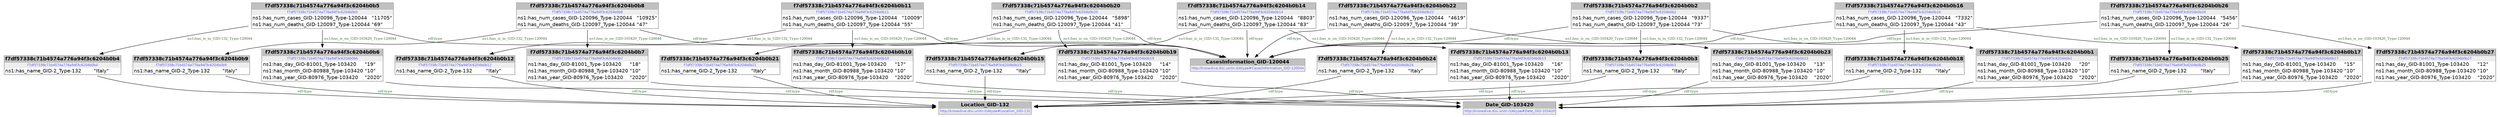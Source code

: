 digraph { 
 node [ fontname="DejaVu Sans" ] ; 
	node0 -> node1 [ color=BLACK, label=< <font point-size='10' color='#336633'>ns1:has_is_on_GID-103420_Type-120044</font> > ] ;
	node2 -> node3 [ color=BLACK, label=< <font point-size='10' color='#336633'>rdf:type</font> > ] ;
	node6 -> node7 [ color=BLACK, label=< <font point-size='10' color='#336633'>ns1:has_is_in_GID-132_Type-120044</font> > ] ;
	node8 -> node3 [ color=BLACK, label=< <font point-size='10' color='#336633'>rdf:type</font> > ] ;
	node11 -> node12 [ color=BLACK, label=< <font point-size='10' color='#336633'>ns1:has_is_in_GID-132_Type-120044</font> > ] ;
	node9 -> node3 [ color=BLACK, label=< <font point-size='10' color='#336633'>rdf:type</font> > ] ;
	node14 -> node15 [ color=BLACK, label=< <font point-size='10' color='#336633'>ns1:has_is_in_GID-132_Type-120044</font> > ] ;
	node14 -> node18 [ color=BLACK, label=< <font point-size='10' color='#336633'>rdf:type</font> > ] ;
	node20 -> node18 [ color=BLACK, label=< <font point-size='10' color='#336633'>rdf:type</font> > ] ;
	node23 -> node2 [ color=BLACK, label=< <font point-size='10' color='#336633'>ns1:has_is_in_GID-132_Type-120044</font> > ] ;
	node24 -> node25 [ color=BLACK, label=< <font point-size='10' color='#336633'>rdf:type</font> > ] ;
	node26 -> node3 [ color=BLACK, label=< <font point-size='10' color='#336633'>rdf:type</font> > ] ;
	node16 -> node5 [ color=BLACK, label=< <font point-size='10' color='#336633'>ns1:has_is_on_GID-103420_Type-120044</font> > ] ;
	node0 -> node18 [ color=BLACK, label=< <font point-size='10' color='#336633'>rdf:type</font> > ] ;
	node7 -> node3 [ color=BLACK, label=< <font point-size='10' color='#336633'>rdf:type</font> > ] ;
	node16 -> node9 [ color=BLACK, label=< <font point-size='10' color='#336633'>ns1:has_is_in_GID-132_Type-120044</font> > ] ;
	node27 -> node25 [ color=BLACK, label=< <font point-size='10' color='#336633'>rdf:type</font> > ] ;
	node14 -> node19 [ color=BLACK, label=< <font point-size='10' color='#336633'>ns1:has_is_on_GID-103420_Type-120044</font> > ] ;
	node13 -> node3 [ color=BLACK, label=< <font point-size='10' color='#336633'>rdf:type</font> > ] ;
	node1 -> node25 [ color=BLACK, label=< <font point-size='10' color='#336633'>rdf:type</font> > ] ;
	node11 -> node18 [ color=BLACK, label=< <font point-size='10' color='#336633'>rdf:type</font> > ] ;
	node22 -> node25 [ color=BLACK, label=< <font point-size='10' color='#336633'>rdf:type</font> > ] ;
	node20 -> node8 [ color=BLACK, label=< <font point-size='10' color='#336633'>ns1:has_is_in_GID-132_Type-120044</font> > ] ;
	node6 -> node21 [ color=BLACK, label=< <font point-size='10' color='#336633'>ns1:has_is_on_GID-103420_Type-120044</font> > ] ;
	node17 -> node18 [ color=BLACK, label=< <font point-size='10' color='#336633'>rdf:type</font> > ] ;
	node11 -> node27 [ color=BLACK, label=< <font point-size='10' color='#336633'>ns1:has_is_on_GID-103420_Type-120044</font> > ] ;
	node6 -> node18 [ color=BLACK, label=< <font point-size='10' color='#336633'>rdf:type</font> > ] ;
	node19 -> node25 [ color=BLACK, label=< <font point-size='10' color='#336633'>rdf:type</font> > ] ;
	node29 -> node18 [ color=BLACK, label=< <font point-size='10' color='#336633'>rdf:type</font> > ] ;
	node28 -> node25 [ color=BLACK, label=< <font point-size='10' color='#336633'>rdf:type</font> > ] ;
	node21 -> node25 [ color=BLACK, label=< <font point-size='10' color='#336633'>rdf:type</font> > ] ;
	node23 -> node18 [ color=BLACK, label=< <font point-size='10' color='#336633'>rdf:type</font> > ] ;
	node10 -> node3 [ color=BLACK, label=< <font point-size='10' color='#336633'>rdf:type</font> > ] ;
	node29 -> node26 [ color=BLACK, label=< <font point-size='10' color='#336633'>ns1:has_is_in_GID-132_Type-120044</font> > ] ;
	node20 -> node24 [ color=BLACK, label=< <font point-size='10' color='#336633'>ns1:has_is_on_GID-103420_Type-120044</font> > ] ;
	node23 -> node22 [ color=BLACK, label=< <font point-size='10' color='#336633'>ns1:has_is_on_GID-103420_Type-120044</font> > ] ;
	node4 -> node25 [ color=BLACK, label=< <font point-size='10' color='#336633'>rdf:type</font> > ] ;
	node12 -> node3 [ color=BLACK, label=< <font point-size='10' color='#336633'>rdf:type</font> > ] ;
	node29 -> node28 [ color=BLACK, label=< <font point-size='10' color='#336633'>ns1:has_is_on_GID-103420_Type-120044</font> > ] ;
	node17 -> node13 [ color=BLACK, label=< <font point-size='10' color='#336633'>ns1:has_is_in_GID-132_Type-120044</font> > ] ;
	node17 -> node4 [ color=BLACK, label=< <font point-size='10' color='#336633'>ns1:has_is_on_GID-103420_Type-120044</font> > ] ;
	node15 -> node3 [ color=BLACK, label=< <font point-size='10' color='#336633'>rdf:type</font> > ] ;
	node5 -> node25 [ color=BLACK, label=< <font point-size='10' color='#336633'>rdf:type</font> > ] ;
	node16 -> node18 [ color=BLACK, label=< <font point-size='10' color='#336633'>rdf:type</font> > ] ;
	node0 -> node10 [ color=BLACK, label=< <font point-size='10' color='#336633'>ns1:has_is_in_GID-132_Type-120044</font> > ] ;
# f7df57338c71b4574a776a94f3c6204b0b11 node0
node0 [ shape=none, color=black label=< <table color='#666666' cellborder='0' cellspacing='0' border='1'><tr><td colspan='2' bgcolor='grey'><B>f7df57338c71b4574a776a94f3c6204b0b11</B></td></tr><tr><td href='f7df57338c71b4574a776a94f3c6204b0b11' bgcolor='#eeeeee' colspan='2'><font point-size='10' color='#6666ff'>f7df57338c71b4574a776a94f3c6204b0b11</font></td></tr><tr><td align='left'>ns1:has_num_cases_GID-120096_Type-120044</td><td align='left'>&quot;10009&quot;</td></tr><tr><td align='left'>ns1:has_num_deaths_GID-120097_Type-120044</td><td align='left'>&quot;55&quot;</td></tr></table> > ] 
# f7df57338c71b4574a776a94f3c6204b0b10 node1
node1 [ shape=none, color=black label=< <table color='#666666' cellborder='0' cellspacing='0' border='1'><tr><td colspan='2' bgcolor='grey'><B>f7df57338c71b4574a776a94f3c6204b0b10</B></td></tr><tr><td href='f7df57338c71b4574a776a94f3c6204b0b10' bgcolor='#eeeeee' colspan='2'><font point-size='10' color='#6666ff'>f7df57338c71b4574a776a94f3c6204b0b10</font></td></tr><tr><td align='left'>ns1:has_day_GID-81001_Type-103420</td><td align='left'>&quot;17&quot;</td></tr><tr><td align='left'>ns1:has_month_GID-80988_Type-103420</td><td align='left'>&quot;10&quot;</td></tr><tr><td align='left'>ns1:has_year_GID-80976_Type-103420</td><td align='left'>&quot;2020&quot;</td></tr></table> > ] 
# f7df57338c71b4574a776a94f3c6204b0b24 node2
node2 [ shape=none, color=black label=< <table color='#666666' cellborder='0' cellspacing='0' border='1'><tr><td colspan='2' bgcolor='grey'><B>f7df57338c71b4574a776a94f3c6204b0b24</B></td></tr><tr><td href='f7df57338c71b4574a776a94f3c6204b0b24' bgcolor='#eeeeee' colspan='2'><font point-size='10' color='#6666ff'>f7df57338c71b4574a776a94f3c6204b0b24</font></td></tr><tr><td align='left'>ns1:has_name_GID-2_Type-132</td><td align='left'>&quot;Italy&quot;</td></tr></table> > ] 
# http://knowdive.disi.unitn.it/etype#Location_GID-132 node3
node3 [ shape=none, color=black label=< <table color='#666666' cellborder='0' cellspacing='0' border='1'><tr><td colspan='2' bgcolor='grey'><B>Location_GID-132</B></td></tr><tr><td href='http://knowdive.disi.unitn.it/etype#Location_GID-132' bgcolor='#eeeeee' colspan='2'><font point-size='10' color='#6666ff'>http://knowdive.disi.unitn.it/etype#Location_GID-132</font></td></tr></table> > ] 
# f7df57338c71b4574a776a94f3c6204b0b27 node4
node4 [ shape=none, color=black label=< <table color='#666666' cellborder='0' cellspacing='0' border='1'><tr><td colspan='2' bgcolor='grey'><B>f7df57338c71b4574a776a94f3c6204b0b27</B></td></tr><tr><td href='f7df57338c71b4574a776a94f3c6204b0b27' bgcolor='#eeeeee' colspan='2'><font point-size='10' color='#6666ff'>f7df57338c71b4574a776a94f3c6204b0b27</font></td></tr><tr><td align='left'>ns1:has_day_GID-81001_Type-103420</td><td align='left'>&quot;12&quot;</td></tr><tr><td align='left'>ns1:has_month_GID-80988_Type-103420</td><td align='left'>&quot;10&quot;</td></tr><tr><td align='left'>ns1:has_year_GID-80976_Type-103420</td><td align='left'>&quot;2020&quot;</td></tr></table> > ] 
# f7df57338c71b4574a776a94f3c6204b0b1 node5
node5 [ shape=none, color=black label=< <table color='#666666' cellborder='0' cellspacing='0' border='1'><tr><td colspan='2' bgcolor='grey'><B>f7df57338c71b4574a776a94f3c6204b0b1</B></td></tr><tr><td href='f7df57338c71b4574a776a94f3c6204b0b1' bgcolor='#eeeeee' colspan='2'><font point-size='10' color='#6666ff'>f7df57338c71b4574a776a94f3c6204b0b1</font></td></tr><tr><td align='left'>ns1:has_day_GID-81001_Type-103420</td><td align='left'>&quot;20&quot;</td></tr><tr><td align='left'>ns1:has_month_GID-80988_Type-103420</td><td align='left'>&quot;10&quot;</td></tr><tr><td align='left'>ns1:has_year_GID-80976_Type-103420</td><td align='left'>&quot;2020&quot;</td></tr></table> > ] 
# f7df57338c71b4574a776a94f3c6204b0b5 node6
node6 [ shape=none, color=black label=< <table color='#666666' cellborder='0' cellspacing='0' border='1'><tr><td colspan='2' bgcolor='grey'><B>f7df57338c71b4574a776a94f3c6204b0b5</B></td></tr><tr><td href='f7df57338c71b4574a776a94f3c6204b0b5' bgcolor='#eeeeee' colspan='2'><font point-size='10' color='#6666ff'>f7df57338c71b4574a776a94f3c6204b0b5</font></td></tr><tr><td align='left'>ns1:has_num_cases_GID-120096_Type-120044</td><td align='left'>&quot;11705&quot;</td></tr><tr><td align='left'>ns1:has_num_deaths_GID-120097_Type-120044</td><td align='left'>&quot;69&quot;</td></tr></table> > ] 
# f7df57338c71b4574a776a94f3c6204b0b4 node7
node7 [ shape=none, color=black label=< <table color='#666666' cellborder='0' cellspacing='0' border='1'><tr><td colspan='2' bgcolor='grey'><B>f7df57338c71b4574a776a94f3c6204b0b4</B></td></tr><tr><td href='f7df57338c71b4574a776a94f3c6204b0b4' bgcolor='#eeeeee' colspan='2'><font point-size='10' color='#6666ff'>f7df57338c71b4574a776a94f3c6204b0b4</font></td></tr><tr><td align='left'>ns1:has_name_GID-2_Type-132</td><td align='left'>&quot;Italy&quot;</td></tr></table> > ] 
# f7df57338c71b4574a776a94f3c6204b0b15 node8
node8 [ shape=none, color=black label=< <table color='#666666' cellborder='0' cellspacing='0' border='1'><tr><td colspan='2' bgcolor='grey'><B>f7df57338c71b4574a776a94f3c6204b0b15</B></td></tr><tr><td href='f7df57338c71b4574a776a94f3c6204b0b15' bgcolor='#eeeeee' colspan='2'><font point-size='10' color='#6666ff'>f7df57338c71b4574a776a94f3c6204b0b15</font></td></tr><tr><td align='left'>ns1:has_name_GID-2_Type-132</td><td align='left'>&quot;Italy&quot;</td></tr></table> > ] 
# f7df57338c71b4574a776a94f3c6204b0b3 node9
node9 [ shape=none, color=black label=< <table color='#666666' cellborder='0' cellspacing='0' border='1'><tr><td colspan='2' bgcolor='grey'><B>f7df57338c71b4574a776a94f3c6204b0b3</B></td></tr><tr><td href='f7df57338c71b4574a776a94f3c6204b0b3' bgcolor='#eeeeee' colspan='2'><font point-size='10' color='#6666ff'>f7df57338c71b4574a776a94f3c6204b0b3</font></td></tr><tr><td align='left'>ns1:has_name_GID-2_Type-132</td><td align='left'>&quot;Italy&quot;</td></tr></table> > ] 
# f7df57338c71b4574a776a94f3c6204b0b12 node10
node10 [ shape=none, color=black label=< <table color='#666666' cellborder='0' cellspacing='0' border='1'><tr><td colspan='2' bgcolor='grey'><B>f7df57338c71b4574a776a94f3c6204b0b12</B></td></tr><tr><td href='f7df57338c71b4574a776a94f3c6204b0b12' bgcolor='#eeeeee' colspan='2'><font point-size='10' color='#6666ff'>f7df57338c71b4574a776a94f3c6204b0b12</font></td></tr><tr><td align='left'>ns1:has_name_GID-2_Type-132</td><td align='left'>&quot;Italy&quot;</td></tr></table> > ] 
# f7df57338c71b4574a776a94f3c6204b0b16 node11
node11 [ shape=none, color=black label=< <table color='#666666' cellborder='0' cellspacing='0' border='1'><tr><td colspan='2' bgcolor='grey'><B>f7df57338c71b4574a776a94f3c6204b0b16</B></td></tr><tr><td href='f7df57338c71b4574a776a94f3c6204b0b16' bgcolor='#eeeeee' colspan='2'><font point-size='10' color='#6666ff'>f7df57338c71b4574a776a94f3c6204b0b16</font></td></tr><tr><td align='left'>ns1:has_num_cases_GID-120096_Type-120044</td><td align='left'>&quot;7332&quot;</td></tr><tr><td align='left'>ns1:has_num_deaths_GID-120097_Type-120044</td><td align='left'>&quot;43&quot;</td></tr></table> > ] 
# f7df57338c71b4574a776a94f3c6204b0b18 node12
node12 [ shape=none, color=black label=< <table color='#666666' cellborder='0' cellspacing='0' border='1'><tr><td colspan='2' bgcolor='grey'><B>f7df57338c71b4574a776a94f3c6204b0b18</B></td></tr><tr><td href='f7df57338c71b4574a776a94f3c6204b0b18' bgcolor='#eeeeee' colspan='2'><font point-size='10' color='#6666ff'>f7df57338c71b4574a776a94f3c6204b0b18</font></td></tr><tr><td align='left'>ns1:has_name_GID-2_Type-132</td><td align='left'>&quot;Italy&quot;</td></tr></table> > ] 
# f7df57338c71b4574a776a94f3c6204b0b25 node13
node13 [ shape=none, color=black label=< <table color='#666666' cellborder='0' cellspacing='0' border='1'><tr><td colspan='2' bgcolor='grey'><B>f7df57338c71b4574a776a94f3c6204b0b25</B></td></tr><tr><td href='f7df57338c71b4574a776a94f3c6204b0b25' bgcolor='#eeeeee' colspan='2'><font point-size='10' color='#6666ff'>f7df57338c71b4574a776a94f3c6204b0b25</font></td></tr><tr><td align='left'>ns1:has_name_GID-2_Type-132</td><td align='left'>&quot;Italy&quot;</td></tr></table> > ] 
# f7df57338c71b4574a776a94f3c6204b0b20 node14
node14 [ shape=none, color=black label=< <table color='#666666' cellborder='0' cellspacing='0' border='1'><tr><td colspan='2' bgcolor='grey'><B>f7df57338c71b4574a776a94f3c6204b0b20</B></td></tr><tr><td href='f7df57338c71b4574a776a94f3c6204b0b20' bgcolor='#eeeeee' colspan='2'><font point-size='10' color='#6666ff'>f7df57338c71b4574a776a94f3c6204b0b20</font></td></tr><tr><td align='left'>ns1:has_num_cases_GID-120096_Type-120044</td><td align='left'>&quot;5898&quot;</td></tr><tr><td align='left'>ns1:has_num_deaths_GID-120097_Type-120044</td><td align='left'>&quot;41&quot;</td></tr></table> > ] 
# f7df57338c71b4574a776a94f3c6204b0b21 node15
node15 [ shape=none, color=black label=< <table color='#666666' cellborder='0' cellspacing='0' border='1'><tr><td colspan='2' bgcolor='grey'><B>f7df57338c71b4574a776a94f3c6204b0b21</B></td></tr><tr><td href='f7df57338c71b4574a776a94f3c6204b0b21' bgcolor='#eeeeee' colspan='2'><font point-size='10' color='#6666ff'>f7df57338c71b4574a776a94f3c6204b0b21</font></td></tr><tr><td align='left'>ns1:has_name_GID-2_Type-132</td><td align='left'>&quot;Italy&quot;</td></tr></table> > ] 
# f7df57338c71b4574a776a94f3c6204b0b2 node16
node16 [ shape=none, color=black label=< <table color='#666666' cellborder='0' cellspacing='0' border='1'><tr><td colspan='2' bgcolor='grey'><B>f7df57338c71b4574a776a94f3c6204b0b2</B></td></tr><tr><td href='f7df57338c71b4574a776a94f3c6204b0b2' bgcolor='#eeeeee' colspan='2'><font point-size='10' color='#6666ff'>f7df57338c71b4574a776a94f3c6204b0b2</font></td></tr><tr><td align='left'>ns1:has_num_cases_GID-120096_Type-120044</td><td align='left'>&quot;9337&quot;</td></tr><tr><td align='left'>ns1:has_num_deaths_GID-120097_Type-120044</td><td align='left'>&quot;73&quot;</td></tr></table> > ] 
# f7df57338c71b4574a776a94f3c6204b0b26 node17
node17 [ shape=none, color=black label=< <table color='#666666' cellborder='0' cellspacing='0' border='1'><tr><td colspan='2' bgcolor='grey'><B>f7df57338c71b4574a776a94f3c6204b0b26</B></td></tr><tr><td href='f7df57338c71b4574a776a94f3c6204b0b26' bgcolor='#eeeeee' colspan='2'><font point-size='10' color='#6666ff'>f7df57338c71b4574a776a94f3c6204b0b26</font></td></tr><tr><td align='left'>ns1:has_num_cases_GID-120096_Type-120044</td><td align='left'>&quot;5456&quot;</td></tr><tr><td align='left'>ns1:has_num_deaths_GID-120097_Type-120044</td><td align='left'>&quot;26&quot;</td></tr></table> > ] 
# http://knowdive.disi.unitn.it/etype#CasesInformation_GID-120044 node18
node18 [ shape=none, color=black label=< <table color='#666666' cellborder='0' cellspacing='0' border='1'><tr><td colspan='2' bgcolor='grey'><B>CasesInformation_GID-120044</B></td></tr><tr><td href='http://knowdive.disi.unitn.it/etype#CasesInformation_GID-120044' bgcolor='#eeeeee' colspan='2'><font point-size='10' color='#6666ff'>http://knowdive.disi.unitn.it/etype#CasesInformation_GID-120044</font></td></tr></table> > ] 
# f7df57338c71b4574a776a94f3c6204b0b19 node19
node19 [ shape=none, color=black label=< <table color='#666666' cellborder='0' cellspacing='0' border='1'><tr><td colspan='2' bgcolor='grey'><B>f7df57338c71b4574a776a94f3c6204b0b19</B></td></tr><tr><td href='f7df57338c71b4574a776a94f3c6204b0b19' bgcolor='#eeeeee' colspan='2'><font point-size='10' color='#6666ff'>f7df57338c71b4574a776a94f3c6204b0b19</font></td></tr><tr><td align='left'>ns1:has_day_GID-81001_Type-103420</td><td align='left'>&quot;14&quot;</td></tr><tr><td align='left'>ns1:has_month_GID-80988_Type-103420</td><td align='left'>&quot;10&quot;</td></tr><tr><td align='left'>ns1:has_year_GID-80976_Type-103420</td><td align='left'>&quot;2020&quot;</td></tr></table> > ] 
# f7df57338c71b4574a776a94f3c6204b0b14 node20
node20 [ shape=none, color=black label=< <table color='#666666' cellborder='0' cellspacing='0' border='1'><tr><td colspan='2' bgcolor='grey'><B>f7df57338c71b4574a776a94f3c6204b0b14</B></td></tr><tr><td href='f7df57338c71b4574a776a94f3c6204b0b14' bgcolor='#eeeeee' colspan='2'><font point-size='10' color='#6666ff'>f7df57338c71b4574a776a94f3c6204b0b14</font></td></tr><tr><td align='left'>ns1:has_num_cases_GID-120096_Type-120044</td><td align='left'>&quot;8803&quot;</td></tr><tr><td align='left'>ns1:has_num_deaths_GID-120097_Type-120044</td><td align='left'>&quot;83&quot;</td></tr></table> > ] 
# f7df57338c71b4574a776a94f3c6204b0b6 node21
node21 [ shape=none, color=black label=< <table color='#666666' cellborder='0' cellspacing='0' border='1'><tr><td colspan='2' bgcolor='grey'><B>f7df57338c71b4574a776a94f3c6204b0b6</B></td></tr><tr><td href='f7df57338c71b4574a776a94f3c6204b0b6' bgcolor='#eeeeee' colspan='2'><font point-size='10' color='#6666ff'>f7df57338c71b4574a776a94f3c6204b0b6</font></td></tr><tr><td align='left'>ns1:has_day_GID-81001_Type-103420</td><td align='left'>&quot;19&quot;</td></tr><tr><td align='left'>ns1:has_month_GID-80988_Type-103420</td><td align='left'>&quot;10&quot;</td></tr><tr><td align='left'>ns1:has_year_GID-80976_Type-103420</td><td align='left'>&quot;2020&quot;</td></tr></table> > ] 
# f7df57338c71b4574a776a94f3c6204b0b23 node22
node22 [ shape=none, color=black label=< <table color='#666666' cellborder='0' cellspacing='0' border='1'><tr><td colspan='2' bgcolor='grey'><B>f7df57338c71b4574a776a94f3c6204b0b23</B></td></tr><tr><td href='f7df57338c71b4574a776a94f3c6204b0b23' bgcolor='#eeeeee' colspan='2'><font point-size='10' color='#6666ff'>f7df57338c71b4574a776a94f3c6204b0b23</font></td></tr><tr><td align='left'>ns1:has_day_GID-81001_Type-103420</td><td align='left'>&quot;13&quot;</td></tr><tr><td align='left'>ns1:has_month_GID-80988_Type-103420</td><td align='left'>&quot;10&quot;</td></tr><tr><td align='left'>ns1:has_year_GID-80976_Type-103420</td><td align='left'>&quot;2020&quot;</td></tr></table> > ] 
# f7df57338c71b4574a776a94f3c6204b0b22 node23
node23 [ shape=none, color=black label=< <table color='#666666' cellborder='0' cellspacing='0' border='1'><tr><td colspan='2' bgcolor='grey'><B>f7df57338c71b4574a776a94f3c6204b0b22</B></td></tr><tr><td href='f7df57338c71b4574a776a94f3c6204b0b22' bgcolor='#eeeeee' colspan='2'><font point-size='10' color='#6666ff'>f7df57338c71b4574a776a94f3c6204b0b22</font></td></tr><tr><td align='left'>ns1:has_num_cases_GID-120096_Type-120044</td><td align='left'>&quot;4619&quot;</td></tr><tr><td align='left'>ns1:has_num_deaths_GID-120097_Type-120044</td><td align='left'>&quot;39&quot;</td></tr></table> > ] 
# f7df57338c71b4574a776a94f3c6204b0b13 node24
node24 [ shape=none, color=black label=< <table color='#666666' cellborder='0' cellspacing='0' border='1'><tr><td colspan='2' bgcolor='grey'><B>f7df57338c71b4574a776a94f3c6204b0b13</B></td></tr><tr><td href='f7df57338c71b4574a776a94f3c6204b0b13' bgcolor='#eeeeee' colspan='2'><font point-size='10' color='#6666ff'>f7df57338c71b4574a776a94f3c6204b0b13</font></td></tr><tr><td align='left'>ns1:has_day_GID-81001_Type-103420</td><td align='left'>&quot;16&quot;</td></tr><tr><td align='left'>ns1:has_month_GID-80988_Type-103420</td><td align='left'>&quot;10&quot;</td></tr><tr><td align='left'>ns1:has_year_GID-80976_Type-103420</td><td align='left'>&quot;2020&quot;</td></tr></table> > ] 
# http://knowdive.disi.unitn.it/etype#Date_GID-103420 node25
node25 [ shape=none, color=black label=< <table color='#666666' cellborder='0' cellspacing='0' border='1'><tr><td colspan='2' bgcolor='grey'><B>Date_GID-103420</B></td></tr><tr><td href='http://knowdive.disi.unitn.it/etype#Date_GID-103420' bgcolor='#eeeeee' colspan='2'><font point-size='10' color='#6666ff'>http://knowdive.disi.unitn.it/etype#Date_GID-103420</font></td></tr></table> > ] 
# f7df57338c71b4574a776a94f3c6204b0b9 node26
node26 [ shape=none, color=black label=< <table color='#666666' cellborder='0' cellspacing='0' border='1'><tr><td colspan='2' bgcolor='grey'><B>f7df57338c71b4574a776a94f3c6204b0b9</B></td></tr><tr><td href='f7df57338c71b4574a776a94f3c6204b0b9' bgcolor='#eeeeee' colspan='2'><font point-size='10' color='#6666ff'>f7df57338c71b4574a776a94f3c6204b0b9</font></td></tr><tr><td align='left'>ns1:has_name_GID-2_Type-132</td><td align='left'>&quot;Italy&quot;</td></tr></table> > ] 
# f7df57338c71b4574a776a94f3c6204b0b17 node27
node27 [ shape=none, color=black label=< <table color='#666666' cellborder='0' cellspacing='0' border='1'><tr><td colspan='2' bgcolor='grey'><B>f7df57338c71b4574a776a94f3c6204b0b17</B></td></tr><tr><td href='f7df57338c71b4574a776a94f3c6204b0b17' bgcolor='#eeeeee' colspan='2'><font point-size='10' color='#6666ff'>f7df57338c71b4574a776a94f3c6204b0b17</font></td></tr><tr><td align='left'>ns1:has_day_GID-81001_Type-103420</td><td align='left'>&quot;15&quot;</td></tr><tr><td align='left'>ns1:has_month_GID-80988_Type-103420</td><td align='left'>&quot;10&quot;</td></tr><tr><td align='left'>ns1:has_year_GID-80976_Type-103420</td><td align='left'>&quot;2020&quot;</td></tr></table> > ] 
# f7df57338c71b4574a776a94f3c6204b0b7 node28
node28 [ shape=none, color=black label=< <table color='#666666' cellborder='0' cellspacing='0' border='1'><tr><td colspan='2' bgcolor='grey'><B>f7df57338c71b4574a776a94f3c6204b0b7</B></td></tr><tr><td href='f7df57338c71b4574a776a94f3c6204b0b7' bgcolor='#eeeeee' colspan='2'><font point-size='10' color='#6666ff'>f7df57338c71b4574a776a94f3c6204b0b7</font></td></tr><tr><td align='left'>ns1:has_day_GID-81001_Type-103420</td><td align='left'>&quot;18&quot;</td></tr><tr><td align='left'>ns1:has_month_GID-80988_Type-103420</td><td align='left'>&quot;10&quot;</td></tr><tr><td align='left'>ns1:has_year_GID-80976_Type-103420</td><td align='left'>&quot;2020&quot;</td></tr></table> > ] 
# f7df57338c71b4574a776a94f3c6204b0b8 node29
node29 [ shape=none, color=black label=< <table color='#666666' cellborder='0' cellspacing='0' border='1'><tr><td colspan='2' bgcolor='grey'><B>f7df57338c71b4574a776a94f3c6204b0b8</B></td></tr><tr><td href='f7df57338c71b4574a776a94f3c6204b0b8' bgcolor='#eeeeee' colspan='2'><font point-size='10' color='#6666ff'>f7df57338c71b4574a776a94f3c6204b0b8</font></td></tr><tr><td align='left'>ns1:has_num_cases_GID-120096_Type-120044</td><td align='left'>&quot;10925&quot;</td></tr><tr><td align='left'>ns1:has_num_deaths_GID-120097_Type-120044</td><td align='left'>&quot;47&quot;</td></tr></table> > ] 
}
